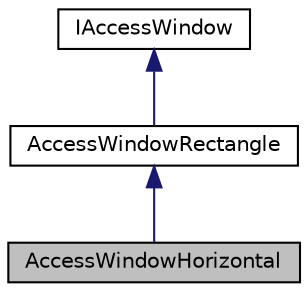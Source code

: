 digraph "AccessWindowHorizontal"
{
 // LATEX_PDF_SIZE
  edge [fontname="Helvetica",fontsize="10",labelfontname="Helvetica",labelfontsize="10"];
  node [fontname="Helvetica",fontsize="10",shape=record];
  Node1 [label="AccessWindowHorizontal",height=0.2,width=0.4,color="black", fillcolor="grey75", style="filled", fontcolor="black",tooltip="Implementation of a row access pattern."];
  Node2 -> Node1 [dir="back",color="midnightblue",fontsize="10",style="solid",fontname="Helvetica"];
  Node2 [label="AccessWindowRectangle",height=0.2,width=0.4,color="black", fillcolor="white", style="filled",URL="$classarm__compute_1_1_access_window_rectangle.xhtml",tooltip="Implementation of a rectangular access pattern."];
  Node3 -> Node2 [dir="back",color="midnightblue",fontsize="10",style="solid",fontname="Helvetica"];
  Node3 [label="IAccessWindow",height=0.2,width=0.4,color="black", fillcolor="white", style="filled",URL="$classarm__compute_1_1_i_access_window.xhtml",tooltip="Interface describing methods to update access window and padding based on kernel parameters."];
}
